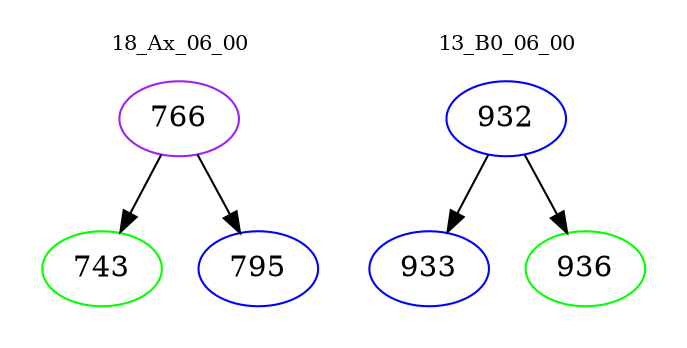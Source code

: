 digraph{
subgraph cluster_0 {
color = white
label = "18_Ax_06_00";
fontsize=10;
T0_766 [label="766", color="purple"]
T0_766 -> T0_743 [color="black"]
T0_743 [label="743", color="green"]
T0_766 -> T0_795 [color="black"]
T0_795 [label="795", color="blue"]
}
subgraph cluster_1 {
color = white
label = "13_B0_06_00";
fontsize=10;
T1_932 [label="932", color="blue"]
T1_932 -> T1_933 [color="black"]
T1_933 [label="933", color="blue"]
T1_932 -> T1_936 [color="black"]
T1_936 [label="936", color="green"]
}
}
